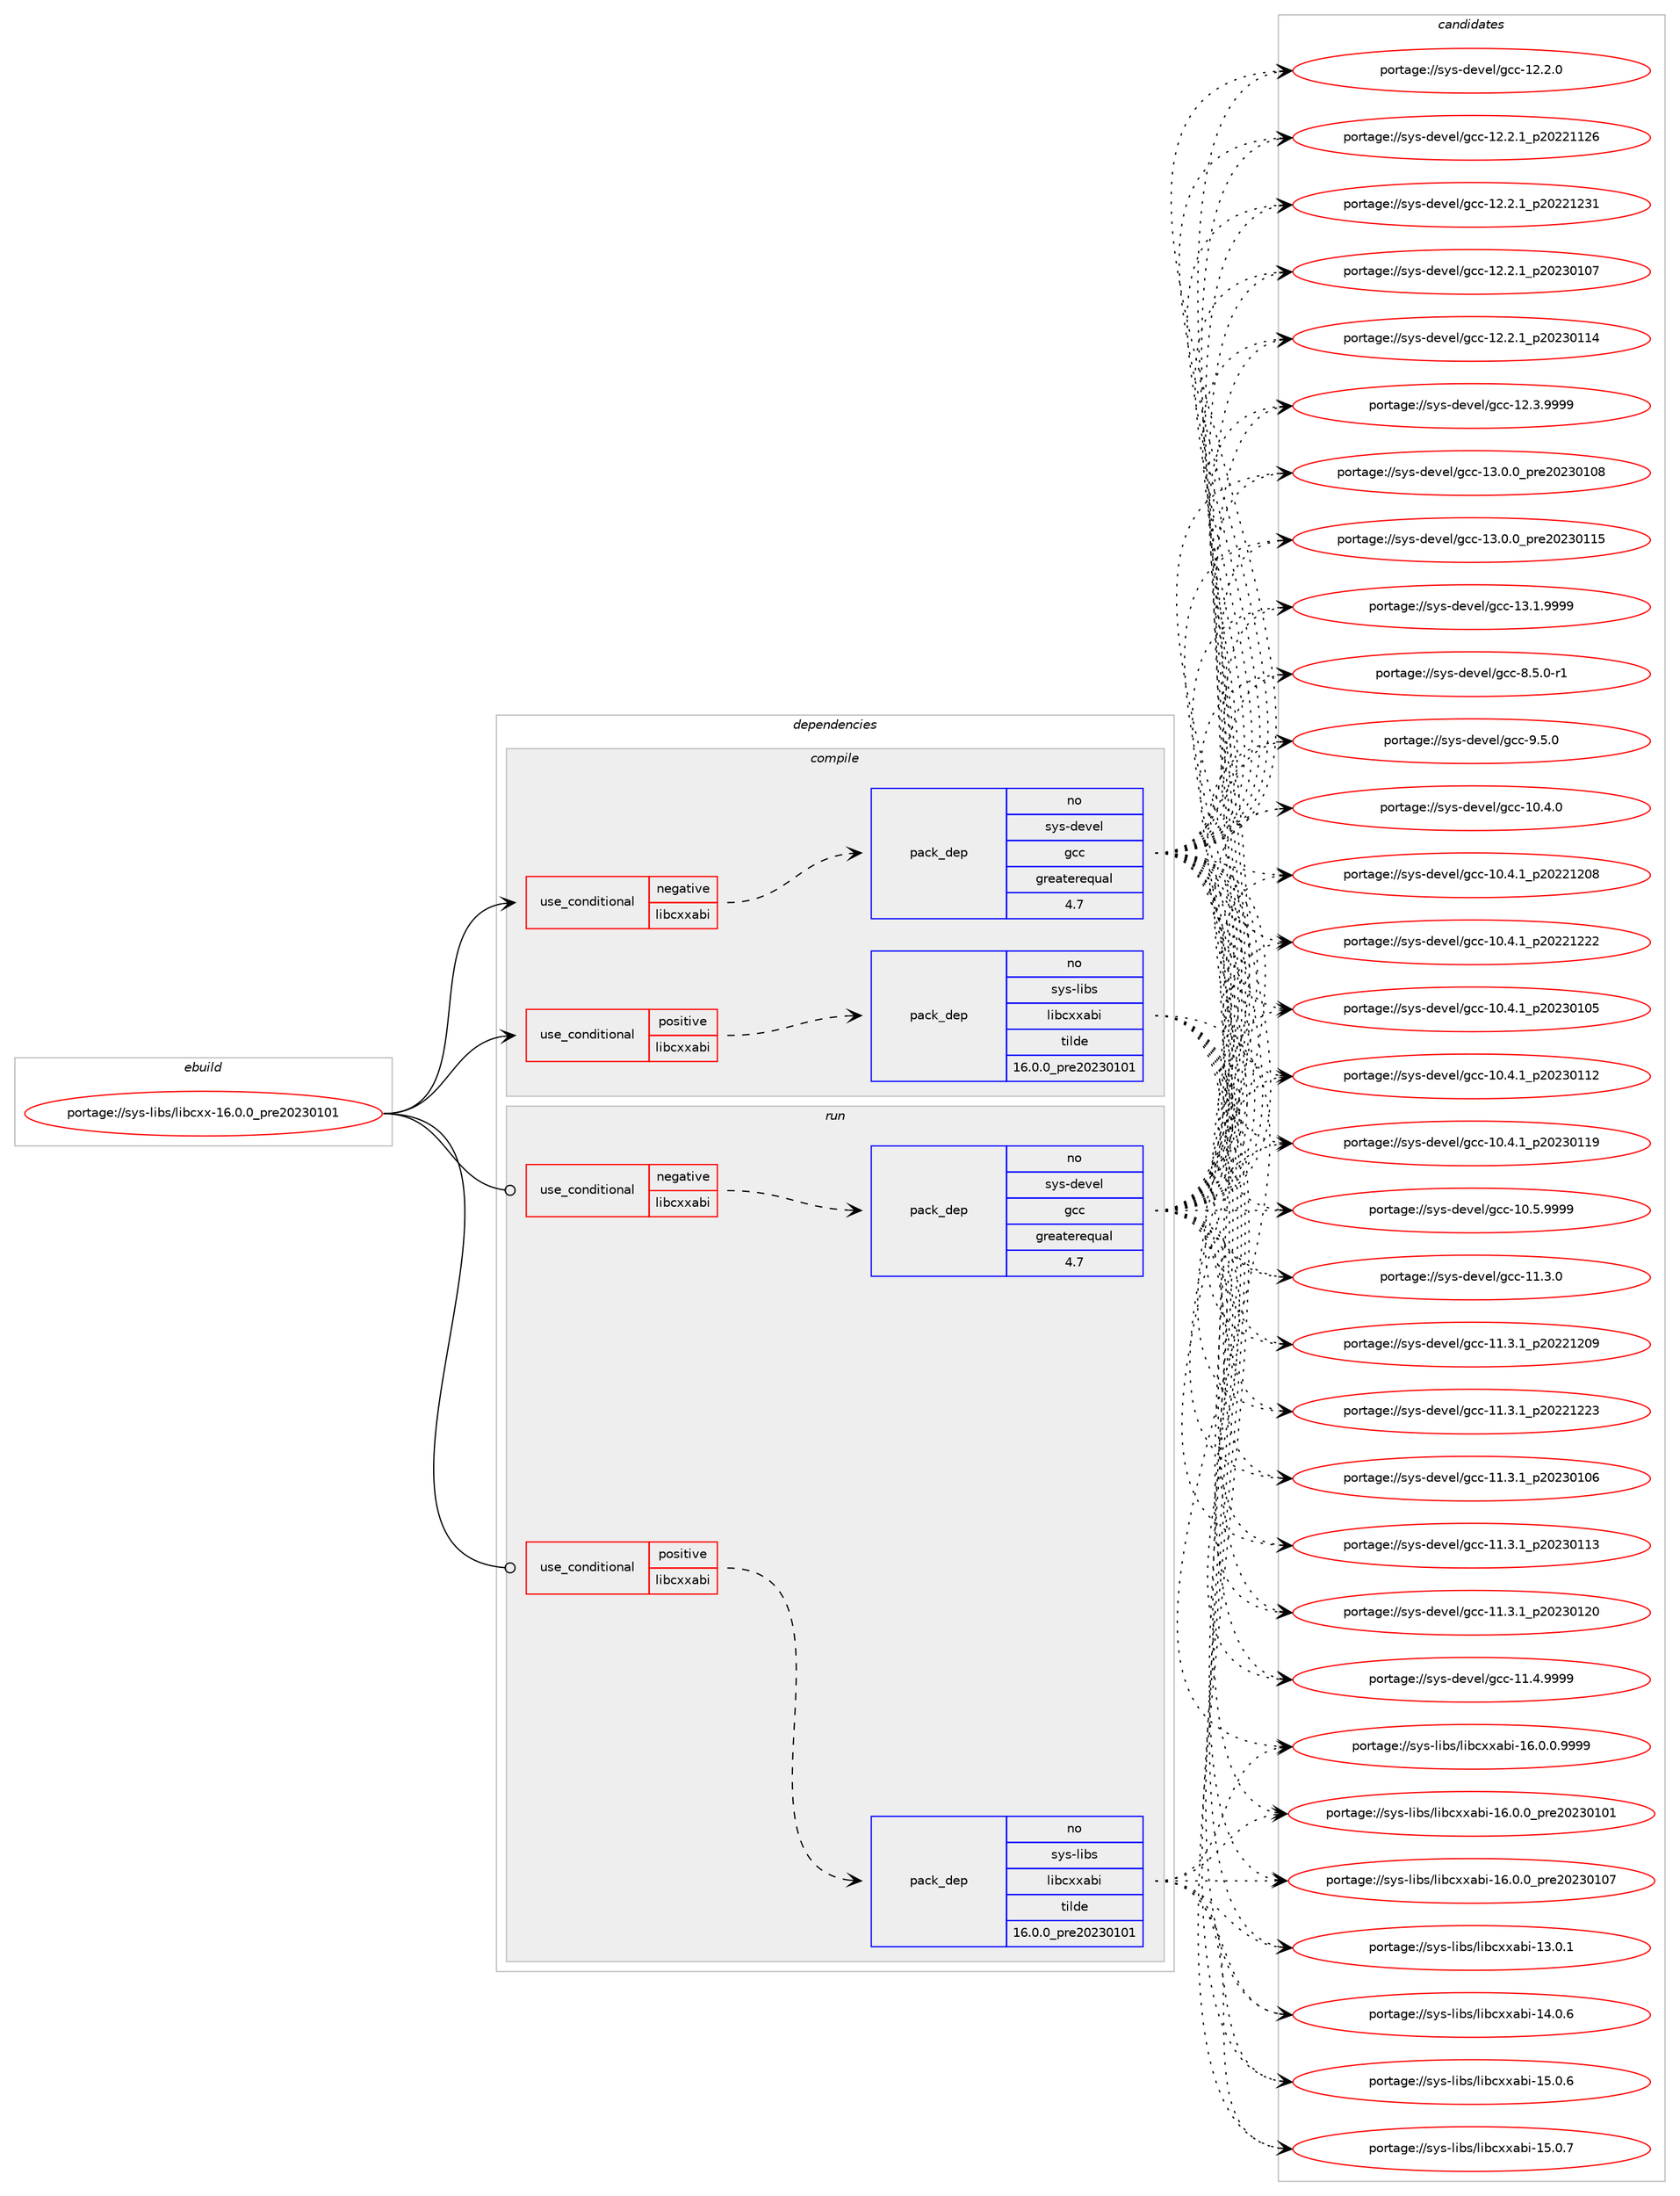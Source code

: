 digraph prolog {

# *************
# Graph options
# *************

newrank=true;
concentrate=true;
compound=true;
graph [rankdir=LR,fontname=Helvetica,fontsize=10,ranksep=1.5];#, ranksep=2.5, nodesep=0.2];
edge  [arrowhead=vee];
node  [fontname=Helvetica,fontsize=10];

# **********
# The ebuild
# **********

subgraph cluster_leftcol {
color=gray;
rank=same;
label=<<i>ebuild</i>>;
id [label="portage://sys-libs/libcxx-16.0.0_pre20230101", color=red, width=4, href="../sys-libs/libcxx-16.0.0_pre20230101.svg"];
}

# ****************
# The dependencies
# ****************

subgraph cluster_midcol {
color=gray;
label=<<i>dependencies</i>>;
subgraph cluster_compile {
fillcolor="#eeeeee";
style=filled;
label=<<i>compile</i>>;
subgraph cond5468 {
dependency8401 [label=<<TABLE BORDER="0" CELLBORDER="1" CELLSPACING="0" CELLPADDING="4"><TR><TD ROWSPAN="3" CELLPADDING="10">use_conditional</TD></TR><TR><TD>negative</TD></TR><TR><TD>libcxxabi</TD></TR></TABLE>>, shape=none, color=red];
subgraph pack2868 {
dependency8402 [label=<<TABLE BORDER="0" CELLBORDER="1" CELLSPACING="0" CELLPADDING="4" WIDTH="220"><TR><TD ROWSPAN="6" CELLPADDING="30">pack_dep</TD></TR><TR><TD WIDTH="110">no</TD></TR><TR><TD>sys-devel</TD></TR><TR><TD>gcc</TD></TR><TR><TD>greaterequal</TD></TR><TR><TD>4.7</TD></TR></TABLE>>, shape=none, color=blue];
}
dependency8401:e -> dependency8402:w [weight=20,style="dashed",arrowhead="vee"];
}
id:e -> dependency8401:w [weight=20,style="solid",arrowhead="vee"];
subgraph cond5469 {
dependency8403 [label=<<TABLE BORDER="0" CELLBORDER="1" CELLSPACING="0" CELLPADDING="4"><TR><TD ROWSPAN="3" CELLPADDING="10">use_conditional</TD></TR><TR><TD>positive</TD></TR><TR><TD>libcxxabi</TD></TR></TABLE>>, shape=none, color=red];
subgraph pack2869 {
dependency8404 [label=<<TABLE BORDER="0" CELLBORDER="1" CELLSPACING="0" CELLPADDING="4" WIDTH="220"><TR><TD ROWSPAN="6" CELLPADDING="30">pack_dep</TD></TR><TR><TD WIDTH="110">no</TD></TR><TR><TD>sys-libs</TD></TR><TR><TD>libcxxabi</TD></TR><TR><TD>tilde</TD></TR><TR><TD>16.0.0_pre20230101</TD></TR></TABLE>>, shape=none, color=blue];
}
dependency8403:e -> dependency8404:w [weight=20,style="dashed",arrowhead="vee"];
}
id:e -> dependency8403:w [weight=20,style="solid",arrowhead="vee"];
# *** BEGIN UNKNOWN DEPENDENCY TYPE (TODO) ***
# id -> package_dependency(portage://sys-libs/libcxx-16.0.0_pre20230101,install,no,sys-devel,llvm,none,[,,],[slot(16)],[])
# *** END UNKNOWN DEPENDENCY TYPE (TODO) ***

# *** BEGIN UNKNOWN DEPENDENCY TYPE (TODO) ***
# id -> package_dependency(portage://sys-libs/libcxx-16.0.0_pre20230101,install,strong,sys-devel,llvm,none,[,,],[slot(0)],[])
# *** END UNKNOWN DEPENDENCY TYPE (TODO) ***

}
subgraph cluster_compileandrun {
fillcolor="#eeeeee";
style=filled;
label=<<i>compile and run</i>>;
}
subgraph cluster_run {
fillcolor="#eeeeee";
style=filled;
label=<<i>run</i>>;
subgraph cond5470 {
dependency8405 [label=<<TABLE BORDER="0" CELLBORDER="1" CELLSPACING="0" CELLPADDING="4"><TR><TD ROWSPAN="3" CELLPADDING="10">use_conditional</TD></TR><TR><TD>negative</TD></TR><TR><TD>libcxxabi</TD></TR></TABLE>>, shape=none, color=red];
subgraph pack2870 {
dependency8406 [label=<<TABLE BORDER="0" CELLBORDER="1" CELLSPACING="0" CELLPADDING="4" WIDTH="220"><TR><TD ROWSPAN="6" CELLPADDING="30">pack_dep</TD></TR><TR><TD WIDTH="110">no</TD></TR><TR><TD>sys-devel</TD></TR><TR><TD>gcc</TD></TR><TR><TD>greaterequal</TD></TR><TR><TD>4.7</TD></TR></TABLE>>, shape=none, color=blue];
}
dependency8405:e -> dependency8406:w [weight=20,style="dashed",arrowhead="vee"];
}
id:e -> dependency8405:w [weight=20,style="solid",arrowhead="odot"];
subgraph cond5471 {
dependency8407 [label=<<TABLE BORDER="0" CELLBORDER="1" CELLSPACING="0" CELLPADDING="4"><TR><TD ROWSPAN="3" CELLPADDING="10">use_conditional</TD></TR><TR><TD>positive</TD></TR><TR><TD>libcxxabi</TD></TR></TABLE>>, shape=none, color=red];
subgraph pack2871 {
dependency8408 [label=<<TABLE BORDER="0" CELLBORDER="1" CELLSPACING="0" CELLPADDING="4" WIDTH="220"><TR><TD ROWSPAN="6" CELLPADDING="30">pack_dep</TD></TR><TR><TD WIDTH="110">no</TD></TR><TR><TD>sys-libs</TD></TR><TR><TD>libcxxabi</TD></TR><TR><TD>tilde</TD></TR><TR><TD>16.0.0_pre20230101</TD></TR></TABLE>>, shape=none, color=blue];
}
dependency8407:e -> dependency8408:w [weight=20,style="dashed",arrowhead="vee"];
}
id:e -> dependency8407:w [weight=20,style="solid",arrowhead="odot"];
}
}

# **************
# The candidates
# **************

subgraph cluster_choices {
rank=same;
color=gray;
label=<<i>candidates</i>>;

subgraph choice2868 {
color=black;
nodesep=1;
choice1151211154510010111810110847103999945494846524648 [label="portage://sys-devel/gcc-10.4.0", color=red, width=4,href="../sys-devel/gcc-10.4.0.svg"];
choice1151211154510010111810110847103999945494846524649951125048505049504856 [label="portage://sys-devel/gcc-10.4.1_p20221208", color=red, width=4,href="../sys-devel/gcc-10.4.1_p20221208.svg"];
choice1151211154510010111810110847103999945494846524649951125048505049505050 [label="portage://sys-devel/gcc-10.4.1_p20221222", color=red, width=4,href="../sys-devel/gcc-10.4.1_p20221222.svg"];
choice1151211154510010111810110847103999945494846524649951125048505148494853 [label="portage://sys-devel/gcc-10.4.1_p20230105", color=red, width=4,href="../sys-devel/gcc-10.4.1_p20230105.svg"];
choice1151211154510010111810110847103999945494846524649951125048505148494950 [label="portage://sys-devel/gcc-10.4.1_p20230112", color=red, width=4,href="../sys-devel/gcc-10.4.1_p20230112.svg"];
choice1151211154510010111810110847103999945494846524649951125048505148494957 [label="portage://sys-devel/gcc-10.4.1_p20230119", color=red, width=4,href="../sys-devel/gcc-10.4.1_p20230119.svg"];
choice1151211154510010111810110847103999945494846534657575757 [label="portage://sys-devel/gcc-10.5.9999", color=red, width=4,href="../sys-devel/gcc-10.5.9999.svg"];
choice1151211154510010111810110847103999945494946514648 [label="portage://sys-devel/gcc-11.3.0", color=red, width=4,href="../sys-devel/gcc-11.3.0.svg"];
choice1151211154510010111810110847103999945494946514649951125048505049504857 [label="portage://sys-devel/gcc-11.3.1_p20221209", color=red, width=4,href="../sys-devel/gcc-11.3.1_p20221209.svg"];
choice1151211154510010111810110847103999945494946514649951125048505049505051 [label="portage://sys-devel/gcc-11.3.1_p20221223", color=red, width=4,href="../sys-devel/gcc-11.3.1_p20221223.svg"];
choice1151211154510010111810110847103999945494946514649951125048505148494854 [label="portage://sys-devel/gcc-11.3.1_p20230106", color=red, width=4,href="../sys-devel/gcc-11.3.1_p20230106.svg"];
choice1151211154510010111810110847103999945494946514649951125048505148494951 [label="portage://sys-devel/gcc-11.3.1_p20230113", color=red, width=4,href="../sys-devel/gcc-11.3.1_p20230113.svg"];
choice1151211154510010111810110847103999945494946514649951125048505148495048 [label="portage://sys-devel/gcc-11.3.1_p20230120", color=red, width=4,href="../sys-devel/gcc-11.3.1_p20230120.svg"];
choice1151211154510010111810110847103999945494946524657575757 [label="portage://sys-devel/gcc-11.4.9999", color=red, width=4,href="../sys-devel/gcc-11.4.9999.svg"];
choice1151211154510010111810110847103999945495046504648 [label="portage://sys-devel/gcc-12.2.0", color=red, width=4,href="../sys-devel/gcc-12.2.0.svg"];
choice1151211154510010111810110847103999945495046504649951125048505049495054 [label="portage://sys-devel/gcc-12.2.1_p20221126", color=red, width=4,href="../sys-devel/gcc-12.2.1_p20221126.svg"];
choice1151211154510010111810110847103999945495046504649951125048505049505149 [label="portage://sys-devel/gcc-12.2.1_p20221231", color=red, width=4,href="../sys-devel/gcc-12.2.1_p20221231.svg"];
choice1151211154510010111810110847103999945495046504649951125048505148494855 [label="portage://sys-devel/gcc-12.2.1_p20230107", color=red, width=4,href="../sys-devel/gcc-12.2.1_p20230107.svg"];
choice1151211154510010111810110847103999945495046504649951125048505148494952 [label="portage://sys-devel/gcc-12.2.1_p20230114", color=red, width=4,href="../sys-devel/gcc-12.2.1_p20230114.svg"];
choice1151211154510010111810110847103999945495046514657575757 [label="portage://sys-devel/gcc-12.3.9999", color=red, width=4,href="../sys-devel/gcc-12.3.9999.svg"];
choice1151211154510010111810110847103999945495146484648951121141015048505148494856 [label="portage://sys-devel/gcc-13.0.0_pre20230108", color=red, width=4,href="../sys-devel/gcc-13.0.0_pre20230108.svg"];
choice1151211154510010111810110847103999945495146484648951121141015048505148494953 [label="portage://sys-devel/gcc-13.0.0_pre20230115", color=red, width=4,href="../sys-devel/gcc-13.0.0_pre20230115.svg"];
choice1151211154510010111810110847103999945495146494657575757 [label="portage://sys-devel/gcc-13.1.9999", color=red, width=4,href="../sys-devel/gcc-13.1.9999.svg"];
choice115121115451001011181011084710399994556465346484511449 [label="portage://sys-devel/gcc-8.5.0-r1", color=red, width=4,href="../sys-devel/gcc-8.5.0-r1.svg"];
choice11512111545100101118101108471039999455746534648 [label="portage://sys-devel/gcc-9.5.0", color=red, width=4,href="../sys-devel/gcc-9.5.0.svg"];
dependency8402:e -> choice1151211154510010111810110847103999945494846524648:w [style=dotted,weight="100"];
dependency8402:e -> choice1151211154510010111810110847103999945494846524649951125048505049504856:w [style=dotted,weight="100"];
dependency8402:e -> choice1151211154510010111810110847103999945494846524649951125048505049505050:w [style=dotted,weight="100"];
dependency8402:e -> choice1151211154510010111810110847103999945494846524649951125048505148494853:w [style=dotted,weight="100"];
dependency8402:e -> choice1151211154510010111810110847103999945494846524649951125048505148494950:w [style=dotted,weight="100"];
dependency8402:e -> choice1151211154510010111810110847103999945494846524649951125048505148494957:w [style=dotted,weight="100"];
dependency8402:e -> choice1151211154510010111810110847103999945494846534657575757:w [style=dotted,weight="100"];
dependency8402:e -> choice1151211154510010111810110847103999945494946514648:w [style=dotted,weight="100"];
dependency8402:e -> choice1151211154510010111810110847103999945494946514649951125048505049504857:w [style=dotted,weight="100"];
dependency8402:e -> choice1151211154510010111810110847103999945494946514649951125048505049505051:w [style=dotted,weight="100"];
dependency8402:e -> choice1151211154510010111810110847103999945494946514649951125048505148494854:w [style=dotted,weight="100"];
dependency8402:e -> choice1151211154510010111810110847103999945494946514649951125048505148494951:w [style=dotted,weight="100"];
dependency8402:e -> choice1151211154510010111810110847103999945494946514649951125048505148495048:w [style=dotted,weight="100"];
dependency8402:e -> choice1151211154510010111810110847103999945494946524657575757:w [style=dotted,weight="100"];
dependency8402:e -> choice1151211154510010111810110847103999945495046504648:w [style=dotted,weight="100"];
dependency8402:e -> choice1151211154510010111810110847103999945495046504649951125048505049495054:w [style=dotted,weight="100"];
dependency8402:e -> choice1151211154510010111810110847103999945495046504649951125048505049505149:w [style=dotted,weight="100"];
dependency8402:e -> choice1151211154510010111810110847103999945495046504649951125048505148494855:w [style=dotted,weight="100"];
dependency8402:e -> choice1151211154510010111810110847103999945495046504649951125048505148494952:w [style=dotted,weight="100"];
dependency8402:e -> choice1151211154510010111810110847103999945495046514657575757:w [style=dotted,weight="100"];
dependency8402:e -> choice1151211154510010111810110847103999945495146484648951121141015048505148494856:w [style=dotted,weight="100"];
dependency8402:e -> choice1151211154510010111810110847103999945495146484648951121141015048505148494953:w [style=dotted,weight="100"];
dependency8402:e -> choice1151211154510010111810110847103999945495146494657575757:w [style=dotted,weight="100"];
dependency8402:e -> choice115121115451001011181011084710399994556465346484511449:w [style=dotted,weight="100"];
dependency8402:e -> choice11512111545100101118101108471039999455746534648:w [style=dotted,weight="100"];
}
subgraph choice2869 {
color=black;
nodesep=1;
choice1151211154510810598115471081059899120120979810545495146484649 [label="portage://sys-libs/libcxxabi-13.0.1", color=red, width=4,href="../sys-libs/libcxxabi-13.0.1.svg"];
choice1151211154510810598115471081059899120120979810545495246484654 [label="portage://sys-libs/libcxxabi-14.0.6", color=red, width=4,href="../sys-libs/libcxxabi-14.0.6.svg"];
choice1151211154510810598115471081059899120120979810545495346484654 [label="portage://sys-libs/libcxxabi-15.0.6", color=red, width=4,href="../sys-libs/libcxxabi-15.0.6.svg"];
choice1151211154510810598115471081059899120120979810545495346484655 [label="portage://sys-libs/libcxxabi-15.0.7", color=red, width=4,href="../sys-libs/libcxxabi-15.0.7.svg"];
choice11512111545108105981154710810598991201209798105454954464846484657575757 [label="portage://sys-libs/libcxxabi-16.0.0.9999", color=red, width=4,href="../sys-libs/libcxxabi-16.0.0.9999.svg"];
choice1151211154510810598115471081059899120120979810545495446484648951121141015048505148494849 [label="portage://sys-libs/libcxxabi-16.0.0_pre20230101", color=red, width=4,href="../sys-libs/libcxxabi-16.0.0_pre20230101.svg"];
choice1151211154510810598115471081059899120120979810545495446484648951121141015048505148494855 [label="portage://sys-libs/libcxxabi-16.0.0_pre20230107", color=red, width=4,href="../sys-libs/libcxxabi-16.0.0_pre20230107.svg"];
dependency8404:e -> choice1151211154510810598115471081059899120120979810545495146484649:w [style=dotted,weight="100"];
dependency8404:e -> choice1151211154510810598115471081059899120120979810545495246484654:w [style=dotted,weight="100"];
dependency8404:e -> choice1151211154510810598115471081059899120120979810545495346484654:w [style=dotted,weight="100"];
dependency8404:e -> choice1151211154510810598115471081059899120120979810545495346484655:w [style=dotted,weight="100"];
dependency8404:e -> choice11512111545108105981154710810598991201209798105454954464846484657575757:w [style=dotted,weight="100"];
dependency8404:e -> choice1151211154510810598115471081059899120120979810545495446484648951121141015048505148494849:w [style=dotted,weight="100"];
dependency8404:e -> choice1151211154510810598115471081059899120120979810545495446484648951121141015048505148494855:w [style=dotted,weight="100"];
}
subgraph choice2870 {
color=black;
nodesep=1;
choice1151211154510010111810110847103999945494846524648 [label="portage://sys-devel/gcc-10.4.0", color=red, width=4,href="../sys-devel/gcc-10.4.0.svg"];
choice1151211154510010111810110847103999945494846524649951125048505049504856 [label="portage://sys-devel/gcc-10.4.1_p20221208", color=red, width=4,href="../sys-devel/gcc-10.4.1_p20221208.svg"];
choice1151211154510010111810110847103999945494846524649951125048505049505050 [label="portage://sys-devel/gcc-10.4.1_p20221222", color=red, width=4,href="../sys-devel/gcc-10.4.1_p20221222.svg"];
choice1151211154510010111810110847103999945494846524649951125048505148494853 [label="portage://sys-devel/gcc-10.4.1_p20230105", color=red, width=4,href="../sys-devel/gcc-10.4.1_p20230105.svg"];
choice1151211154510010111810110847103999945494846524649951125048505148494950 [label="portage://sys-devel/gcc-10.4.1_p20230112", color=red, width=4,href="../sys-devel/gcc-10.4.1_p20230112.svg"];
choice1151211154510010111810110847103999945494846524649951125048505148494957 [label="portage://sys-devel/gcc-10.4.1_p20230119", color=red, width=4,href="../sys-devel/gcc-10.4.1_p20230119.svg"];
choice1151211154510010111810110847103999945494846534657575757 [label="portage://sys-devel/gcc-10.5.9999", color=red, width=4,href="../sys-devel/gcc-10.5.9999.svg"];
choice1151211154510010111810110847103999945494946514648 [label="portage://sys-devel/gcc-11.3.0", color=red, width=4,href="../sys-devel/gcc-11.3.0.svg"];
choice1151211154510010111810110847103999945494946514649951125048505049504857 [label="portage://sys-devel/gcc-11.3.1_p20221209", color=red, width=4,href="../sys-devel/gcc-11.3.1_p20221209.svg"];
choice1151211154510010111810110847103999945494946514649951125048505049505051 [label="portage://sys-devel/gcc-11.3.1_p20221223", color=red, width=4,href="../sys-devel/gcc-11.3.1_p20221223.svg"];
choice1151211154510010111810110847103999945494946514649951125048505148494854 [label="portage://sys-devel/gcc-11.3.1_p20230106", color=red, width=4,href="../sys-devel/gcc-11.3.1_p20230106.svg"];
choice1151211154510010111810110847103999945494946514649951125048505148494951 [label="portage://sys-devel/gcc-11.3.1_p20230113", color=red, width=4,href="../sys-devel/gcc-11.3.1_p20230113.svg"];
choice1151211154510010111810110847103999945494946514649951125048505148495048 [label="portage://sys-devel/gcc-11.3.1_p20230120", color=red, width=4,href="../sys-devel/gcc-11.3.1_p20230120.svg"];
choice1151211154510010111810110847103999945494946524657575757 [label="portage://sys-devel/gcc-11.4.9999", color=red, width=4,href="../sys-devel/gcc-11.4.9999.svg"];
choice1151211154510010111810110847103999945495046504648 [label="portage://sys-devel/gcc-12.2.0", color=red, width=4,href="../sys-devel/gcc-12.2.0.svg"];
choice1151211154510010111810110847103999945495046504649951125048505049495054 [label="portage://sys-devel/gcc-12.2.1_p20221126", color=red, width=4,href="../sys-devel/gcc-12.2.1_p20221126.svg"];
choice1151211154510010111810110847103999945495046504649951125048505049505149 [label="portage://sys-devel/gcc-12.2.1_p20221231", color=red, width=4,href="../sys-devel/gcc-12.2.1_p20221231.svg"];
choice1151211154510010111810110847103999945495046504649951125048505148494855 [label="portage://sys-devel/gcc-12.2.1_p20230107", color=red, width=4,href="../sys-devel/gcc-12.2.1_p20230107.svg"];
choice1151211154510010111810110847103999945495046504649951125048505148494952 [label="portage://sys-devel/gcc-12.2.1_p20230114", color=red, width=4,href="../sys-devel/gcc-12.2.1_p20230114.svg"];
choice1151211154510010111810110847103999945495046514657575757 [label="portage://sys-devel/gcc-12.3.9999", color=red, width=4,href="../sys-devel/gcc-12.3.9999.svg"];
choice1151211154510010111810110847103999945495146484648951121141015048505148494856 [label="portage://sys-devel/gcc-13.0.0_pre20230108", color=red, width=4,href="../sys-devel/gcc-13.0.0_pre20230108.svg"];
choice1151211154510010111810110847103999945495146484648951121141015048505148494953 [label="portage://sys-devel/gcc-13.0.0_pre20230115", color=red, width=4,href="../sys-devel/gcc-13.0.0_pre20230115.svg"];
choice1151211154510010111810110847103999945495146494657575757 [label="portage://sys-devel/gcc-13.1.9999", color=red, width=4,href="../sys-devel/gcc-13.1.9999.svg"];
choice115121115451001011181011084710399994556465346484511449 [label="portage://sys-devel/gcc-8.5.0-r1", color=red, width=4,href="../sys-devel/gcc-8.5.0-r1.svg"];
choice11512111545100101118101108471039999455746534648 [label="portage://sys-devel/gcc-9.5.0", color=red, width=4,href="../sys-devel/gcc-9.5.0.svg"];
dependency8406:e -> choice1151211154510010111810110847103999945494846524648:w [style=dotted,weight="100"];
dependency8406:e -> choice1151211154510010111810110847103999945494846524649951125048505049504856:w [style=dotted,weight="100"];
dependency8406:e -> choice1151211154510010111810110847103999945494846524649951125048505049505050:w [style=dotted,weight="100"];
dependency8406:e -> choice1151211154510010111810110847103999945494846524649951125048505148494853:w [style=dotted,weight="100"];
dependency8406:e -> choice1151211154510010111810110847103999945494846524649951125048505148494950:w [style=dotted,weight="100"];
dependency8406:e -> choice1151211154510010111810110847103999945494846524649951125048505148494957:w [style=dotted,weight="100"];
dependency8406:e -> choice1151211154510010111810110847103999945494846534657575757:w [style=dotted,weight="100"];
dependency8406:e -> choice1151211154510010111810110847103999945494946514648:w [style=dotted,weight="100"];
dependency8406:e -> choice1151211154510010111810110847103999945494946514649951125048505049504857:w [style=dotted,weight="100"];
dependency8406:e -> choice1151211154510010111810110847103999945494946514649951125048505049505051:w [style=dotted,weight="100"];
dependency8406:e -> choice1151211154510010111810110847103999945494946514649951125048505148494854:w [style=dotted,weight="100"];
dependency8406:e -> choice1151211154510010111810110847103999945494946514649951125048505148494951:w [style=dotted,weight="100"];
dependency8406:e -> choice1151211154510010111810110847103999945494946514649951125048505148495048:w [style=dotted,weight="100"];
dependency8406:e -> choice1151211154510010111810110847103999945494946524657575757:w [style=dotted,weight="100"];
dependency8406:e -> choice1151211154510010111810110847103999945495046504648:w [style=dotted,weight="100"];
dependency8406:e -> choice1151211154510010111810110847103999945495046504649951125048505049495054:w [style=dotted,weight="100"];
dependency8406:e -> choice1151211154510010111810110847103999945495046504649951125048505049505149:w [style=dotted,weight="100"];
dependency8406:e -> choice1151211154510010111810110847103999945495046504649951125048505148494855:w [style=dotted,weight="100"];
dependency8406:e -> choice1151211154510010111810110847103999945495046504649951125048505148494952:w [style=dotted,weight="100"];
dependency8406:e -> choice1151211154510010111810110847103999945495046514657575757:w [style=dotted,weight="100"];
dependency8406:e -> choice1151211154510010111810110847103999945495146484648951121141015048505148494856:w [style=dotted,weight="100"];
dependency8406:e -> choice1151211154510010111810110847103999945495146484648951121141015048505148494953:w [style=dotted,weight="100"];
dependency8406:e -> choice1151211154510010111810110847103999945495146494657575757:w [style=dotted,weight="100"];
dependency8406:e -> choice115121115451001011181011084710399994556465346484511449:w [style=dotted,weight="100"];
dependency8406:e -> choice11512111545100101118101108471039999455746534648:w [style=dotted,weight="100"];
}
subgraph choice2871 {
color=black;
nodesep=1;
choice1151211154510810598115471081059899120120979810545495146484649 [label="portage://sys-libs/libcxxabi-13.0.1", color=red, width=4,href="../sys-libs/libcxxabi-13.0.1.svg"];
choice1151211154510810598115471081059899120120979810545495246484654 [label="portage://sys-libs/libcxxabi-14.0.6", color=red, width=4,href="../sys-libs/libcxxabi-14.0.6.svg"];
choice1151211154510810598115471081059899120120979810545495346484654 [label="portage://sys-libs/libcxxabi-15.0.6", color=red, width=4,href="../sys-libs/libcxxabi-15.0.6.svg"];
choice1151211154510810598115471081059899120120979810545495346484655 [label="portage://sys-libs/libcxxabi-15.0.7", color=red, width=4,href="../sys-libs/libcxxabi-15.0.7.svg"];
choice11512111545108105981154710810598991201209798105454954464846484657575757 [label="portage://sys-libs/libcxxabi-16.0.0.9999", color=red, width=4,href="../sys-libs/libcxxabi-16.0.0.9999.svg"];
choice1151211154510810598115471081059899120120979810545495446484648951121141015048505148494849 [label="portage://sys-libs/libcxxabi-16.0.0_pre20230101", color=red, width=4,href="../sys-libs/libcxxabi-16.0.0_pre20230101.svg"];
choice1151211154510810598115471081059899120120979810545495446484648951121141015048505148494855 [label="portage://sys-libs/libcxxabi-16.0.0_pre20230107", color=red, width=4,href="../sys-libs/libcxxabi-16.0.0_pre20230107.svg"];
dependency8408:e -> choice1151211154510810598115471081059899120120979810545495146484649:w [style=dotted,weight="100"];
dependency8408:e -> choice1151211154510810598115471081059899120120979810545495246484654:w [style=dotted,weight="100"];
dependency8408:e -> choice1151211154510810598115471081059899120120979810545495346484654:w [style=dotted,weight="100"];
dependency8408:e -> choice1151211154510810598115471081059899120120979810545495346484655:w [style=dotted,weight="100"];
dependency8408:e -> choice11512111545108105981154710810598991201209798105454954464846484657575757:w [style=dotted,weight="100"];
dependency8408:e -> choice1151211154510810598115471081059899120120979810545495446484648951121141015048505148494849:w [style=dotted,weight="100"];
dependency8408:e -> choice1151211154510810598115471081059899120120979810545495446484648951121141015048505148494855:w [style=dotted,weight="100"];
}
}

}
